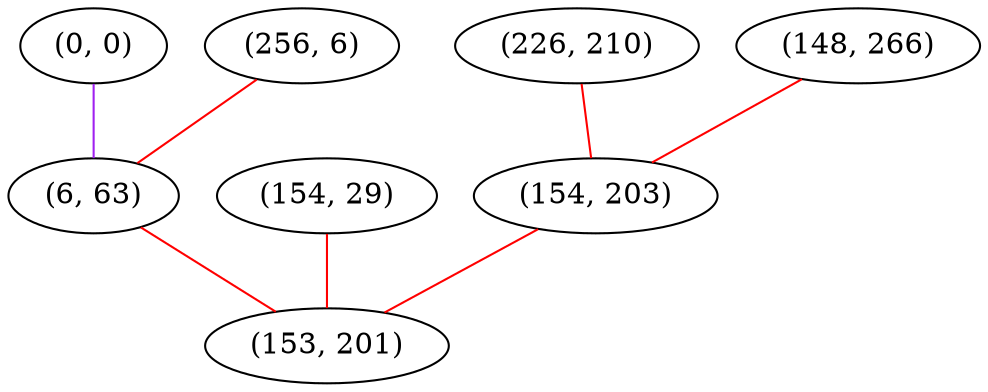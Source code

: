 graph "" {
"(0, 0)";
"(256, 6)";
"(154, 29)";
"(226, 210)";
"(6, 63)";
"(148, 266)";
"(154, 203)";
"(153, 201)";
"(0, 0)" -- "(6, 63)"  [color=purple, key=0, weight=4];
"(256, 6)" -- "(6, 63)"  [color=red, key=0, weight=1];
"(154, 29)" -- "(153, 201)"  [color=red, key=0, weight=1];
"(226, 210)" -- "(154, 203)"  [color=red, key=0, weight=1];
"(6, 63)" -- "(153, 201)"  [color=red, key=0, weight=1];
"(148, 266)" -- "(154, 203)"  [color=red, key=0, weight=1];
"(154, 203)" -- "(153, 201)"  [color=red, key=0, weight=1];
}
